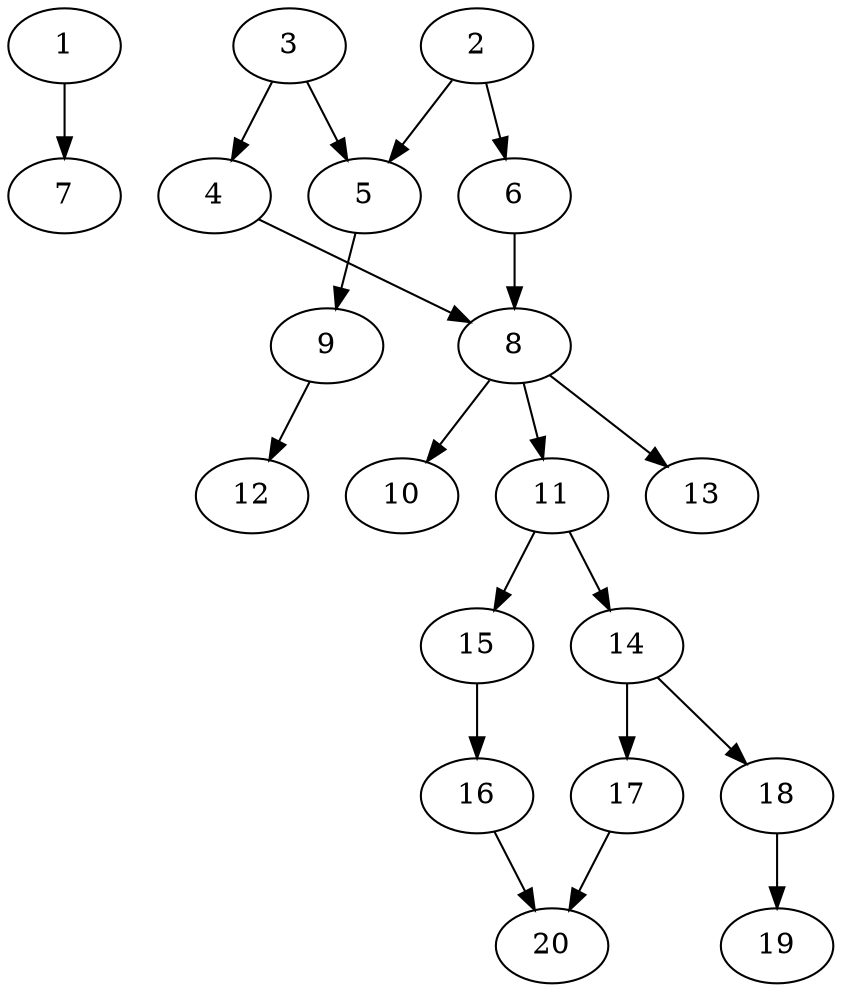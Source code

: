 // DAG automatically generated by daggen at Sat Jul 27 15:35:20 2019
// ./daggen --dot -n 20 --ccr 0.4 --fat 0.4 --regular 0.5 --density 0.5 --mindata 5242880 --maxdata 52428800 
digraph G {
  1 [size="130874880", alpha="0.11", expect_size="52349952"] 
  1 -> 7 [size ="52349952"]
  2 [size="117555200", alpha="0.15", expect_size="47022080"] 
  2 -> 5 [size ="47022080"]
  2 -> 6 [size ="47022080"]
  3 [size="74575360", alpha="0.17", expect_size="29830144"] 
  3 -> 4 [size ="29830144"]
  3 -> 5 [size ="29830144"]
  4 [size="108979200", alpha="0.10", expect_size="43591680"] 
  4 -> 8 [size ="43591680"]
  5 [size="22881280", alpha="0.01", expect_size="9152512"] 
  5 -> 9 [size ="9152512"]
  6 [size="121963520", alpha="0.09", expect_size="48785408"] 
  6 -> 8 [size ="48785408"]
  7 [size="15708160", alpha="0.04", expect_size="6283264"] 
  8 [size="47884800", alpha="0.15", expect_size="19153920"] 
  8 -> 10 [size ="19153920"]
  8 -> 11 [size ="19153920"]
  8 -> 13 [size ="19153920"]
  9 [size="123632640", alpha="0.00", expect_size="49453056"] 
  9 -> 12 [size ="49453056"]
  10 [size="120110080", alpha="0.11", expect_size="48044032"] 
  11 [size="90273280", alpha="0.11", expect_size="36109312"] 
  11 -> 14 [size ="36109312"]
  11 -> 15 [size ="36109312"]
  12 [size="34800640", alpha="0.04", expect_size="13920256"] 
  13 [size="123998720", alpha="0.09", expect_size="49599488"] 
  14 [size="105387520", alpha="0.03", expect_size="42155008"] 
  14 -> 17 [size ="42155008"]
  14 -> 18 [size ="42155008"]
  15 [size="48645120", alpha="0.19", expect_size="19458048"] 
  15 -> 16 [size ="19458048"]
  16 [size="55139840", alpha="0.12", expect_size="22055936"] 
  16 -> 20 [size ="22055936"]
  17 [size="107512320", alpha="0.01", expect_size="43004928"] 
  17 -> 20 [size ="43004928"]
  18 [size="129712640", alpha="0.02", expect_size="51885056"] 
  18 -> 19 [size ="51885056"]
  19 [size="98017280", alpha="0.20", expect_size="39206912"] 
  20 [size="98613760", alpha="0.06", expect_size="39445504"] 
}
